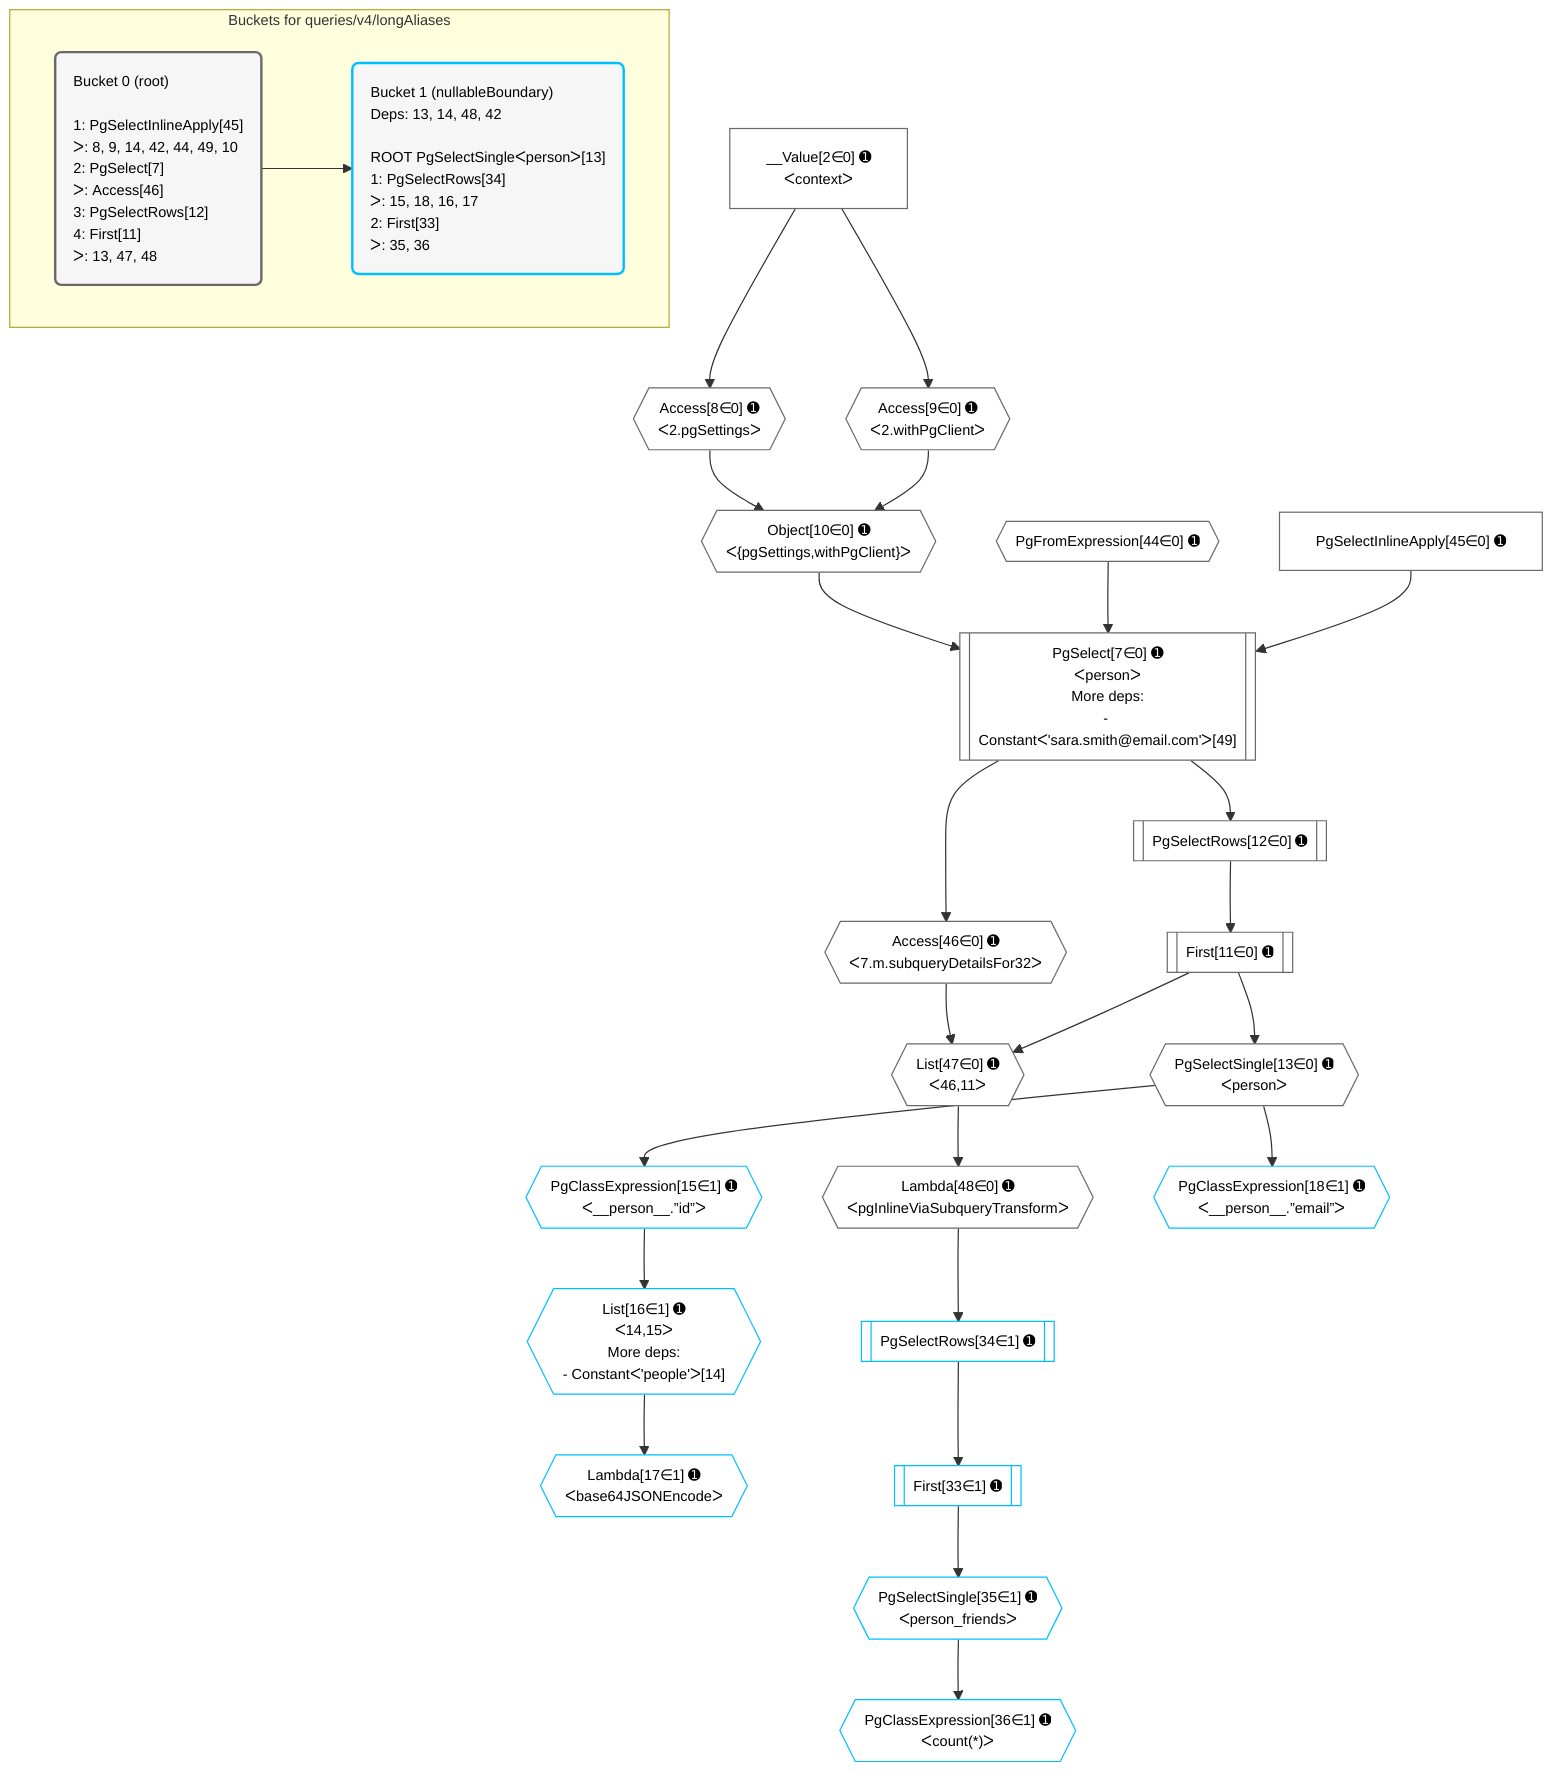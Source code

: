 %%{init: {'themeVariables': { 'fontSize': '12px'}}}%%
graph TD
    classDef path fill:#eee,stroke:#000,color:#000
    classDef plan fill:#fff,stroke-width:1px,color:#000
    classDef itemplan fill:#fff,stroke-width:2px,color:#000
    classDef unbatchedplan fill:#dff,stroke-width:1px,color:#000
    classDef sideeffectplan fill:#fcc,stroke-width:2px,color:#000
    classDef bucket fill:#f6f6f6,color:#000,stroke-width:2px,text-align:left

    subgraph "Buckets for queries/v4/longAliases"
    Bucket0("Bucket 0 (root)<br /><br />1: PgSelectInlineApply[45]<br />ᐳ: 8, 9, 14, 42, 44, 49, 10<br />2: PgSelect[7]<br />ᐳ: Access[46]<br />3: PgSelectRows[12]<br />4: First[11]<br />ᐳ: 13, 47, 48"):::bucket
    Bucket1("Bucket 1 (nullableBoundary)<br />Deps: 13, 14, 48, 42<br /><br />ROOT PgSelectSingleᐸpersonᐳ[13]<br />1: PgSelectRows[34]<br />ᐳ: 15, 18, 16, 17<br />2: First[33]<br />ᐳ: 35, 36"):::bucket
    end
    Bucket0 --> Bucket1

    %% plan dependencies
    PgSelect7[["PgSelect[7∈0] ➊<br />ᐸpersonᐳ<br />More deps:<br />- Constantᐸ'sara.smith@email.com'ᐳ[49]"]]:::plan
    Object10{{"Object[10∈0] ➊<br />ᐸ{pgSettings,withPgClient}ᐳ"}}:::plan
    PgFromExpression44{{"PgFromExpression[44∈0] ➊"}}:::plan
    PgSelectInlineApply45["PgSelectInlineApply[45∈0] ➊"]:::plan
    Object10 & PgFromExpression44 & PgSelectInlineApply45 --> PgSelect7
    Access8{{"Access[8∈0] ➊<br />ᐸ2.pgSettingsᐳ"}}:::plan
    Access9{{"Access[9∈0] ➊<br />ᐸ2.withPgClientᐳ"}}:::plan
    Access8 & Access9 --> Object10
    List47{{"List[47∈0] ➊<br />ᐸ46,11ᐳ"}}:::plan
    Access46{{"Access[46∈0] ➊<br />ᐸ7.m.subqueryDetailsFor32ᐳ"}}:::plan
    First11[["First[11∈0] ➊"]]:::plan
    Access46 & First11 --> List47
    __Value2["__Value[2∈0] ➊<br />ᐸcontextᐳ"]:::plan
    __Value2 --> Access8
    __Value2 --> Access9
    PgSelectRows12[["PgSelectRows[12∈0] ➊"]]:::plan
    PgSelectRows12 --> First11
    PgSelect7 --> PgSelectRows12
    PgSelectSingle13{{"PgSelectSingle[13∈0] ➊<br />ᐸpersonᐳ"}}:::plan
    First11 --> PgSelectSingle13
    PgSelect7 --> Access46
    Lambda48{{"Lambda[48∈0] ➊<br />ᐸpgInlineViaSubqueryTransformᐳ"}}:::plan
    List47 --> Lambda48
    List16{{"List[16∈1] ➊<br />ᐸ14,15ᐳ<br />More deps:<br />- Constantᐸ'people'ᐳ[14]"}}:::plan
    PgClassExpression15{{"PgClassExpression[15∈1] ➊<br />ᐸ__person__.”id”ᐳ"}}:::plan
    PgClassExpression15 --> List16
    PgSelectSingle13 --> PgClassExpression15
    Lambda17{{"Lambda[17∈1] ➊<br />ᐸbase64JSONEncodeᐳ"}}:::plan
    List16 --> Lambda17
    PgClassExpression18{{"PgClassExpression[18∈1] ➊<br />ᐸ__person__.”email”ᐳ"}}:::plan
    PgSelectSingle13 --> PgClassExpression18
    First33[["First[33∈1] ➊"]]:::plan
    PgSelectRows34[["PgSelectRows[34∈1] ➊"]]:::plan
    PgSelectRows34 --> First33
    Lambda48 --> PgSelectRows34
    PgSelectSingle35{{"PgSelectSingle[35∈1] ➊<br />ᐸperson_friendsᐳ"}}:::plan
    First33 --> PgSelectSingle35
    PgClassExpression36{{"PgClassExpression[36∈1] ➊<br />ᐸcount(*)ᐳ"}}:::plan
    PgSelectSingle35 --> PgClassExpression36

    %% define steps
    classDef bucket0 stroke:#696969
    class Bucket0,__Value2,PgSelect7,Access8,Access9,Object10,First11,PgSelectRows12,PgSelectSingle13,PgFromExpression44,PgSelectInlineApply45,Access46,List47,Lambda48 bucket0
    classDef bucket1 stroke:#00bfff
    class Bucket1,PgClassExpression15,List16,Lambda17,PgClassExpression18,First33,PgSelectRows34,PgSelectSingle35,PgClassExpression36 bucket1